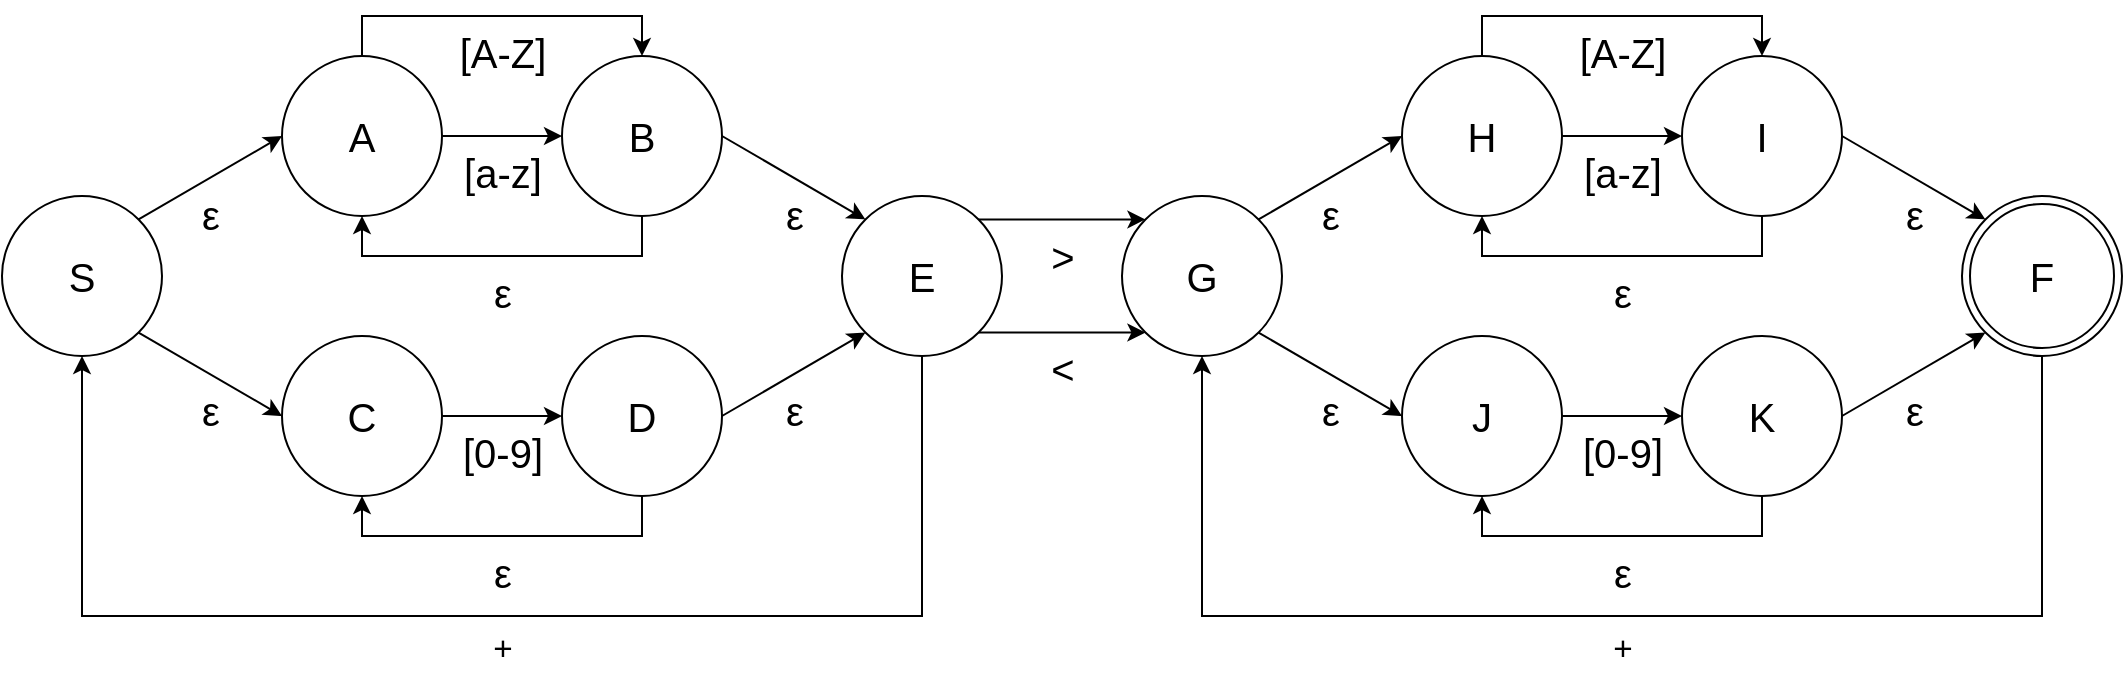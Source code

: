 <mxfile version="10.7.7" type="device"><diagram id="VDAZZdx6zkj0WXyE0ty1" name="Page-1"><mxGraphModel dx="1394" dy="747" grid="1" gridSize="10" guides="1" tooltips="1" connect="1" arrows="1" fold="1" page="1" pageScale="1" pageWidth="827" pageHeight="1169" math="0" shadow="0"><root><mxCell id="0"/><mxCell id="1" parent="0"/><mxCell id="3_0iBlfbQ4ASgIOG4I6w-1" value="ε" style="edgeStyle=none;rounded=0;orthogonalLoop=1;jettySize=auto;html=1;exitX=1;exitY=0;exitDx=0;exitDy=0;entryX=0;entryY=0.5;entryDx=0;entryDy=0;fontSize=20;labelPosition=center;verticalLabelPosition=bottom;align=center;verticalAlign=top;" edge="1" parent="1" source="3_0iBlfbQ4ASgIOG4I6w-3" target="3_0iBlfbQ4ASgIOG4I6w-10"><mxGeometry relative="1" as="geometry"><mxPoint x="140" y="50" as="targetPoint"/></mxGeometry></mxCell><mxCell id="3_0iBlfbQ4ASgIOG4I6w-2" value="ε" style="edgeStyle=none;rounded=0;orthogonalLoop=1;jettySize=auto;html=1;exitX=1;exitY=1;exitDx=0;exitDy=0;entryX=0;entryY=0.5;entryDx=0;entryDy=0;fontSize=20;labelPosition=center;verticalLabelPosition=bottom;align=center;verticalAlign=top;" edge="1" parent="1" source="3_0iBlfbQ4ASgIOG4I6w-3" target="3_0iBlfbQ4ASgIOG4I6w-14"><mxGeometry relative="1" as="geometry"><mxPoint x="68" y="128" as="sourcePoint"/><mxPoint x="140" y="150" as="targetPoint"/></mxGeometry></mxCell><mxCell id="3_0iBlfbQ4ASgIOG4I6w-3" value="S" style="ellipse;whiteSpace=wrap;html=1;aspect=fixed;fontSize=20;" vertex="1" parent="1"><mxGeometry y="100" width="80" height="80" as="geometry"/></mxCell><mxCell id="3_0iBlfbQ4ASgIOG4I6w-4" value="&lt;sup&gt;+&lt;/sup&gt;" style="edgeStyle=orthogonalEdgeStyle;rounded=0;orthogonalLoop=1;jettySize=auto;html=1;exitX=0.5;exitY=1;exitDx=0;exitDy=0;entryX=0.5;entryY=1;entryDx=0;entryDy=0;fontSize=20;labelPosition=center;verticalLabelPosition=bottom;align=center;verticalAlign=top;" edge="1" parent="1" source="3_0iBlfbQ4ASgIOG4I6w-5" target="3_0iBlfbQ4ASgIOG4I6w-3"><mxGeometry relative="1" as="geometry"><Array as="points"><mxPoint x="460" y="310"/><mxPoint x="40" y="310"/></Array></mxGeometry></mxCell><mxCell id="3_0iBlfbQ4ASgIOG4I6w-41" value="&amp;gt;" style="edgeStyle=orthogonalEdgeStyle;rounded=0;orthogonalLoop=1;jettySize=auto;html=1;exitX=1;exitY=0;exitDx=0;exitDy=0;entryX=0;entryY=0;entryDx=0;entryDy=0;fontSize=20;labelPosition=center;verticalLabelPosition=bottom;align=center;verticalAlign=top;" edge="1" parent="1" source="3_0iBlfbQ4ASgIOG4I6w-5" target="3_0iBlfbQ4ASgIOG4I6w-19"><mxGeometry relative="1" as="geometry"/></mxCell><mxCell id="3_0iBlfbQ4ASgIOG4I6w-42" value="&amp;lt;" style="edgeStyle=orthogonalEdgeStyle;rounded=0;orthogonalLoop=1;jettySize=auto;html=1;exitX=1;exitY=1;exitDx=0;exitDy=0;entryX=0;entryY=1;entryDx=0;entryDy=0;fontSize=20;labelPosition=center;verticalLabelPosition=bottom;align=center;verticalAlign=top;" edge="1" parent="1" source="3_0iBlfbQ4ASgIOG4I6w-5" target="3_0iBlfbQ4ASgIOG4I6w-19"><mxGeometry relative="1" as="geometry"/></mxCell><mxCell id="3_0iBlfbQ4ASgIOG4I6w-5" value="E" style="ellipse;whiteSpace=wrap;html=1;aspect=fixed;fontSize=20;strokeColor=#000000;perimeterSpacing=0;" vertex="1" parent="1"><mxGeometry x="420" y="100" width="80" height="80" as="geometry"/></mxCell><mxCell id="3_0iBlfbQ4ASgIOG4I6w-6" value="ε" style="edgeStyle=none;rounded=0;orthogonalLoop=1;jettySize=auto;html=1;exitX=1;exitY=0.5;exitDx=0;exitDy=0;entryX=0;entryY=1;entryDx=0;entryDy=0;fontSize=20;labelPosition=center;verticalLabelPosition=bottom;align=center;verticalAlign=top;" edge="1" parent="1" source="3_0iBlfbQ4ASgIOG4I6w-16" target="3_0iBlfbQ4ASgIOG4I6w-5"><mxGeometry relative="1" as="geometry"><mxPoint x="360" y="150" as="sourcePoint"/></mxGeometry></mxCell><mxCell id="3_0iBlfbQ4ASgIOG4I6w-7" value="ε" style="edgeStyle=none;rounded=0;orthogonalLoop=1;jettySize=auto;html=1;exitX=1;exitY=0.5;exitDx=0;exitDy=0;fontSize=20;entryX=0;entryY=0;entryDx=0;entryDy=0;labelPosition=center;verticalLabelPosition=bottom;align=center;verticalAlign=top;" edge="1" parent="1" source="3_0iBlfbQ4ASgIOG4I6w-12" target="3_0iBlfbQ4ASgIOG4I6w-5"><mxGeometry relative="1" as="geometry"><mxPoint x="360" y="50" as="sourcePoint"/></mxGeometry></mxCell><mxCell id="3_0iBlfbQ4ASgIOG4I6w-8" value="[a-z]" style="edgeStyle=orthogonalEdgeStyle;rounded=0;orthogonalLoop=1;jettySize=auto;html=1;exitX=1;exitY=0.5;exitDx=0;exitDy=0;fontSize=20;labelPosition=center;verticalLabelPosition=bottom;align=center;verticalAlign=top;" edge="1" parent="1" source="3_0iBlfbQ4ASgIOG4I6w-10" target="3_0iBlfbQ4ASgIOG4I6w-12"><mxGeometry relative="1" as="geometry"/></mxCell><mxCell id="3_0iBlfbQ4ASgIOG4I6w-9" value="[A-Z]" style="edgeStyle=orthogonalEdgeStyle;rounded=0;orthogonalLoop=1;jettySize=auto;html=1;exitX=0.5;exitY=0;exitDx=0;exitDy=0;entryX=0.5;entryY=0;entryDx=0;entryDy=0;fontSize=20;labelPosition=center;verticalLabelPosition=bottom;align=center;verticalAlign=top;" edge="1" parent="1" source="3_0iBlfbQ4ASgIOG4I6w-10" target="3_0iBlfbQ4ASgIOG4I6w-12"><mxGeometry relative="1" as="geometry"/></mxCell><mxCell id="3_0iBlfbQ4ASgIOG4I6w-10" value="A" style="ellipse;whiteSpace=wrap;html=1;aspect=fixed;fontSize=20;" vertex="1" parent="1"><mxGeometry x="140" y="30" width="80" height="80" as="geometry"/></mxCell><mxCell id="3_0iBlfbQ4ASgIOG4I6w-11" value="ε" style="edgeStyle=orthogonalEdgeStyle;rounded=0;orthogonalLoop=1;jettySize=auto;html=1;exitX=0.5;exitY=1;exitDx=0;exitDy=0;entryX=0.5;entryY=1;entryDx=0;entryDy=0;fontSize=20;labelPosition=center;verticalLabelPosition=bottom;align=center;verticalAlign=top;" edge="1" parent="1" source="3_0iBlfbQ4ASgIOG4I6w-12" target="3_0iBlfbQ4ASgIOG4I6w-10"><mxGeometry relative="1" as="geometry"/></mxCell><mxCell id="3_0iBlfbQ4ASgIOG4I6w-12" value="B" style="ellipse;whiteSpace=wrap;html=1;aspect=fixed;fontSize=20;" vertex="1" parent="1"><mxGeometry x="280" y="30" width="80" height="80" as="geometry"/></mxCell><mxCell id="3_0iBlfbQ4ASgIOG4I6w-13" value="[0-9]" style="edgeStyle=orthogonalEdgeStyle;rounded=0;orthogonalLoop=1;jettySize=auto;html=1;exitX=1;exitY=0.5;exitDx=0;exitDy=0;fontSize=20;labelPosition=center;verticalLabelPosition=bottom;align=center;verticalAlign=top;" edge="1" parent="1" source="3_0iBlfbQ4ASgIOG4I6w-14" target="3_0iBlfbQ4ASgIOG4I6w-16"><mxGeometry relative="1" as="geometry"/></mxCell><mxCell id="3_0iBlfbQ4ASgIOG4I6w-14" value="C" style="ellipse;whiteSpace=wrap;html=1;aspect=fixed;fontSize=20;" vertex="1" parent="1"><mxGeometry x="140" y="170" width="80" height="80" as="geometry"/></mxCell><mxCell id="3_0iBlfbQ4ASgIOG4I6w-15" value="ε" style="edgeStyle=orthogonalEdgeStyle;rounded=0;orthogonalLoop=1;jettySize=auto;html=1;exitX=0.5;exitY=1;exitDx=0;exitDy=0;entryX=0.5;entryY=1;entryDx=0;entryDy=0;fontSize=20;labelPosition=center;verticalLabelPosition=bottom;align=center;verticalAlign=top;" edge="1" parent="1" source="3_0iBlfbQ4ASgIOG4I6w-16" target="3_0iBlfbQ4ASgIOG4I6w-14"><mxGeometry relative="1" as="geometry"/></mxCell><mxCell id="3_0iBlfbQ4ASgIOG4I6w-16" value="D" style="ellipse;whiteSpace=wrap;html=1;aspect=fixed;fontSize=20;" vertex="1" parent="1"><mxGeometry x="280" y="170" width="80" height="80" as="geometry"/></mxCell><mxCell id="3_0iBlfbQ4ASgIOG4I6w-17" value="ε" style="edgeStyle=none;rounded=0;orthogonalLoop=1;jettySize=auto;html=1;exitX=1;exitY=0;exitDx=0;exitDy=0;entryX=0;entryY=0.5;entryDx=0;entryDy=0;fontSize=20;labelPosition=center;verticalLabelPosition=bottom;align=center;verticalAlign=top;" edge="1" parent="1" source="3_0iBlfbQ4ASgIOG4I6w-19" target="3_0iBlfbQ4ASgIOG4I6w-26"><mxGeometry relative="1" as="geometry"><mxPoint x="700" y="50" as="targetPoint"/></mxGeometry></mxCell><mxCell id="3_0iBlfbQ4ASgIOG4I6w-18" value="ε" style="edgeStyle=none;rounded=0;orthogonalLoop=1;jettySize=auto;html=1;exitX=1;exitY=1;exitDx=0;exitDy=0;entryX=0;entryY=0.5;entryDx=0;entryDy=0;fontSize=20;labelPosition=center;verticalLabelPosition=bottom;align=center;verticalAlign=top;" edge="1" parent="1" source="3_0iBlfbQ4ASgIOG4I6w-19" target="3_0iBlfbQ4ASgIOG4I6w-30"><mxGeometry relative="1" as="geometry"><mxPoint x="628" y="128" as="sourcePoint"/><mxPoint x="700" y="150" as="targetPoint"/></mxGeometry></mxCell><mxCell id="3_0iBlfbQ4ASgIOG4I6w-19" value="G" style="ellipse;whiteSpace=wrap;html=1;aspect=fixed;fontSize=20;" vertex="1" parent="1"><mxGeometry x="560" y="100" width="80" height="80" as="geometry"/></mxCell><mxCell id="3_0iBlfbQ4ASgIOG4I6w-20" value="&lt;sup&gt;+&lt;/sup&gt;" style="edgeStyle=orthogonalEdgeStyle;rounded=0;orthogonalLoop=1;jettySize=auto;html=1;exitX=0.5;exitY=1;exitDx=0;exitDy=0;entryX=0.5;entryY=1;entryDx=0;entryDy=0;fontSize=20;labelPosition=center;verticalLabelPosition=bottom;align=center;verticalAlign=top;" edge="1" parent="1" source="3_0iBlfbQ4ASgIOG4I6w-43" target="3_0iBlfbQ4ASgIOG4I6w-19"><mxGeometry relative="1" as="geometry"><Array as="points"><mxPoint x="1020" y="310"/><mxPoint x="600" y="310"/></Array><mxPoint x="1020" y="180" as="sourcePoint"/></mxGeometry></mxCell><mxCell id="3_0iBlfbQ4ASgIOG4I6w-22" value="ε" style="edgeStyle=none;rounded=0;orthogonalLoop=1;jettySize=auto;html=1;exitX=1;exitY=0.5;exitDx=0;exitDy=0;entryX=0;entryY=1;entryDx=0;entryDy=0;fontSize=20;labelPosition=center;verticalLabelPosition=bottom;align=center;verticalAlign=top;" edge="1" parent="1" source="3_0iBlfbQ4ASgIOG4I6w-32" target="3_0iBlfbQ4ASgIOG4I6w-43"><mxGeometry relative="1" as="geometry"><mxPoint x="920" y="150" as="sourcePoint"/><mxPoint x="992" y="168" as="targetPoint"/></mxGeometry></mxCell><mxCell id="3_0iBlfbQ4ASgIOG4I6w-23" value="ε" style="edgeStyle=none;rounded=0;orthogonalLoop=1;jettySize=auto;html=1;exitX=1;exitY=0.5;exitDx=0;exitDy=0;fontSize=20;entryX=0;entryY=0;entryDx=0;entryDy=0;labelPosition=center;verticalLabelPosition=bottom;align=center;verticalAlign=top;" edge="1" parent="1" source="3_0iBlfbQ4ASgIOG4I6w-28" target="3_0iBlfbQ4ASgIOG4I6w-43"><mxGeometry relative="1" as="geometry"><mxPoint x="920" y="50" as="sourcePoint"/><mxPoint x="992" y="112" as="targetPoint"/></mxGeometry></mxCell><mxCell id="3_0iBlfbQ4ASgIOG4I6w-24" value="[a-z]" style="edgeStyle=orthogonalEdgeStyle;rounded=0;orthogonalLoop=1;jettySize=auto;html=1;exitX=1;exitY=0.5;exitDx=0;exitDy=0;fontSize=20;labelPosition=center;verticalLabelPosition=bottom;align=center;verticalAlign=top;" edge="1" parent="1" source="3_0iBlfbQ4ASgIOG4I6w-26" target="3_0iBlfbQ4ASgIOG4I6w-28"><mxGeometry relative="1" as="geometry"/></mxCell><mxCell id="3_0iBlfbQ4ASgIOG4I6w-25" value="[A-Z]" style="edgeStyle=orthogonalEdgeStyle;rounded=0;orthogonalLoop=1;jettySize=auto;html=1;exitX=0.5;exitY=0;exitDx=0;exitDy=0;entryX=0.5;entryY=0;entryDx=0;entryDy=0;fontSize=20;labelPosition=center;verticalLabelPosition=bottom;align=center;verticalAlign=top;" edge="1" parent="1" source="3_0iBlfbQ4ASgIOG4I6w-26" target="3_0iBlfbQ4ASgIOG4I6w-28"><mxGeometry relative="1" as="geometry"/></mxCell><mxCell id="3_0iBlfbQ4ASgIOG4I6w-26" value="H" style="ellipse;whiteSpace=wrap;html=1;aspect=fixed;fontSize=20;" vertex="1" parent="1"><mxGeometry x="700" y="30" width="80" height="80" as="geometry"/></mxCell><mxCell id="3_0iBlfbQ4ASgIOG4I6w-27" value="ε" style="edgeStyle=orthogonalEdgeStyle;rounded=0;orthogonalLoop=1;jettySize=auto;html=1;exitX=0.5;exitY=1;exitDx=0;exitDy=0;entryX=0.5;entryY=1;entryDx=0;entryDy=0;fontSize=20;labelPosition=center;verticalLabelPosition=bottom;align=center;verticalAlign=top;" edge="1" parent="1" source="3_0iBlfbQ4ASgIOG4I6w-28" target="3_0iBlfbQ4ASgIOG4I6w-26"><mxGeometry relative="1" as="geometry"/></mxCell><mxCell id="3_0iBlfbQ4ASgIOG4I6w-28" value="I" style="ellipse;whiteSpace=wrap;html=1;aspect=fixed;fontSize=20;" vertex="1" parent="1"><mxGeometry x="840" y="30" width="80" height="80" as="geometry"/></mxCell><mxCell id="3_0iBlfbQ4ASgIOG4I6w-29" value="[0-9]" style="edgeStyle=orthogonalEdgeStyle;rounded=0;orthogonalLoop=1;jettySize=auto;html=1;exitX=1;exitY=0.5;exitDx=0;exitDy=0;fontSize=20;labelPosition=center;verticalLabelPosition=bottom;align=center;verticalAlign=top;" edge="1" parent="1" source="3_0iBlfbQ4ASgIOG4I6w-30" target="3_0iBlfbQ4ASgIOG4I6w-32"><mxGeometry relative="1" as="geometry"/></mxCell><mxCell id="3_0iBlfbQ4ASgIOG4I6w-30" value="J" style="ellipse;whiteSpace=wrap;html=1;aspect=fixed;fontSize=20;" vertex="1" parent="1"><mxGeometry x="700" y="170" width="80" height="80" as="geometry"/></mxCell><mxCell id="3_0iBlfbQ4ASgIOG4I6w-31" value="ε" style="edgeStyle=orthogonalEdgeStyle;rounded=0;orthogonalLoop=1;jettySize=auto;html=1;exitX=0.5;exitY=1;exitDx=0;exitDy=0;entryX=0.5;entryY=1;entryDx=0;entryDy=0;fontSize=20;labelPosition=center;verticalLabelPosition=bottom;align=center;verticalAlign=top;" edge="1" parent="1" source="3_0iBlfbQ4ASgIOG4I6w-32" target="3_0iBlfbQ4ASgIOG4I6w-30"><mxGeometry relative="1" as="geometry"/></mxCell><mxCell id="3_0iBlfbQ4ASgIOG4I6w-32" value="K" style="ellipse;whiteSpace=wrap;html=1;aspect=fixed;fontSize=20;" vertex="1" parent="1"><mxGeometry x="840" y="170" width="80" height="80" as="geometry"/></mxCell><mxCell id="3_0iBlfbQ4ASgIOG4I6w-43" value="F" style="ellipse;shape=doubleEllipse;whiteSpace=wrap;html=1;aspect=fixed;fontSize=20;" vertex="1" parent="1"><mxGeometry x="980" y="100" width="80" height="80" as="geometry"/></mxCell></root></mxGraphModel></diagram></mxfile>